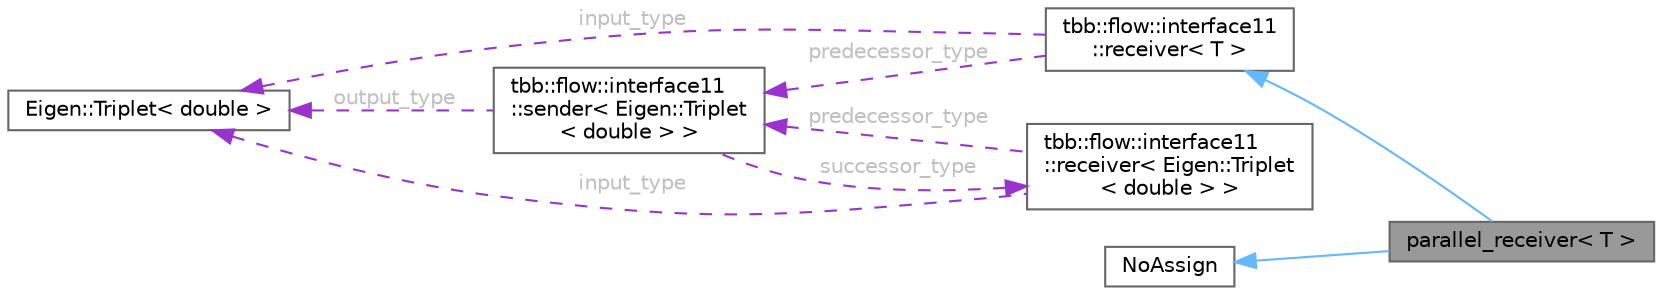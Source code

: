 digraph "parallel_receiver&lt; T &gt;"
{
 // LATEX_PDF_SIZE
  bgcolor="transparent";
  edge [fontname=Helvetica,fontsize=10,labelfontname=Helvetica,labelfontsize=10];
  node [fontname=Helvetica,fontsize=10,shape=box,height=0.2,width=0.4];
  rankdir="LR";
  Node1 [id="Node000001",label="parallel_receiver\< T \>",height=0.2,width=0.4,color="gray40", fillcolor="grey60", style="filled", fontcolor="black",tooltip=" "];
  Node2 -> Node1 [id="edge9_Node000001_Node000002",dir="back",color="steelblue1",style="solid",tooltip=" "];
  Node2 [id="Node000002",label="tbb::flow::interface11\l::receiver\< T \>",height=0.2,width=0.4,color="gray40", fillcolor="white", style="filled",URL="$classtbb_1_1flow_1_1interface11_1_1receiver.html",tooltip="Pure virtual template class that defines a receiver of messages of type T"];
  Node3 -> Node2 [id="edge10_Node000002_Node000003",dir="back",color="darkorchid3",style="dashed",tooltip=" ",label=" input_type",fontcolor="grey" ];
  Node3 [id="Node000003",label="Eigen::Triplet\< double \>",height=0.2,width=0.4,color="gray40", fillcolor="white", style="filled",URL="$class_eigen_1_1_triplet.html",tooltip=" "];
  Node4 -> Node2 [id="edge11_Node000002_Node000004",dir="back",color="darkorchid3",style="dashed",tooltip=" ",label=" predecessor_type",fontcolor="grey" ];
  Node4 [id="Node000004",label="tbb::flow::interface11\l::sender\< Eigen::Triplet\l\< double \> \>",height=0.2,width=0.4,color="gray40", fillcolor="white", style="filled",URL="$classtbb_1_1flow_1_1interface11_1_1sender.html",tooltip=" "];
  Node3 -> Node4 [id="edge12_Node000004_Node000003",dir="back",color="darkorchid3",style="dashed",tooltip=" ",label=" output_type",fontcolor="grey" ];
  Node5 -> Node4 [id="edge13_Node000004_Node000005",dir="back",color="darkorchid3",style="dashed",tooltip=" ",label=" successor_type",fontcolor="grey" ];
  Node5 [id="Node000005",label="tbb::flow::interface11\l::receiver\< Eigen::Triplet\l\< double \> \>",height=0.2,width=0.4,color="gray40", fillcolor="white", style="filled",URL="$classtbb_1_1flow_1_1interface11_1_1receiver.html",tooltip=" "];
  Node3 -> Node5 [id="edge14_Node000005_Node000003",dir="back",color="darkorchid3",style="dashed",tooltip=" ",label=" input_type",fontcolor="grey" ];
  Node4 -> Node5 [id="edge15_Node000005_Node000004",dir="back",color="darkorchid3",style="dashed",tooltip=" ",label=" predecessor_type",fontcolor="grey" ];
  Node6 -> Node1 [id="edge16_Node000001_Node000006",dir="back",color="steelblue1",style="solid",tooltip=" "];
  Node6 [id="Node000006",label="NoAssign",height=0.2,width=0.4,color="gray40", fillcolor="white", style="filled",URL="$class_no_assign.html",tooltip="Base class for prohibiting compiler-generated operator="];
}
